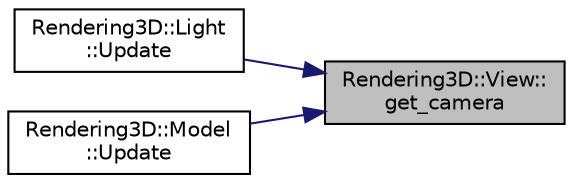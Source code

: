 digraph "Rendering3D::View::get_camera"
{
 // LATEX_PDF_SIZE
  edge [fontname="Helvetica",fontsize="10",labelfontname="Helvetica",labelfontsize="10"];
  node [fontname="Helvetica",fontsize="10",shape=record];
  rankdir="RL";
  Node1 [label="Rendering3D::View::\lget_camera",height=0.2,width=0.4,color="black", fillcolor="grey75", style="filled", fontcolor="black",tooltip="Gets a reference of the camera."];
  Node1 -> Node2 [dir="back",color="midnightblue",fontsize="10",style="solid",fontname="Helvetica"];
  Node2 [label="Rendering3D::Light\l::Update",height=0.2,width=0.4,color="black", fillcolor="white", style="filled",URL="$class_rendering3_d_1_1_light.html#a95bf8c5085c141538b4e2d97fe356238",tooltip="Update the light."];
  Node1 -> Node3 [dir="back",color="midnightblue",fontsize="10",style="solid",fontname="Helvetica"];
  Node3 [label="Rendering3D::Model\l::Update",height=0.2,width=0.4,color="black", fillcolor="white", style="filled",URL="$class_rendering3_d_1_1_model.html#a39377190cfe24211ec86f796124123f8",tooltip="Update the model."];
}

